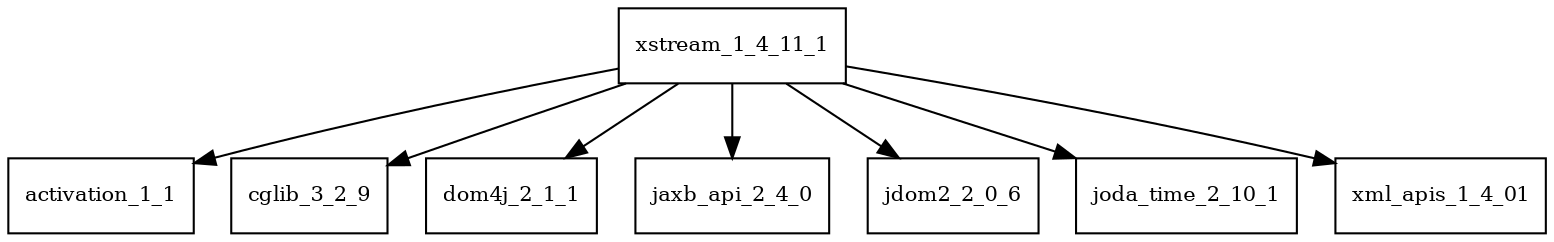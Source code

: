digraph xstream_1_4_11_1_dependencies {
  node [shape = box, fontsize=10.0];
  xstream_1_4_11_1 -> activation_1_1;
  xstream_1_4_11_1 -> cglib_3_2_9;
  xstream_1_4_11_1 -> dom4j_2_1_1;
  xstream_1_4_11_1 -> jaxb_api_2_4_0;
  xstream_1_4_11_1 -> jdom2_2_0_6;
  xstream_1_4_11_1 -> joda_time_2_10_1;
  xstream_1_4_11_1 -> xml_apis_1_4_01;
}
